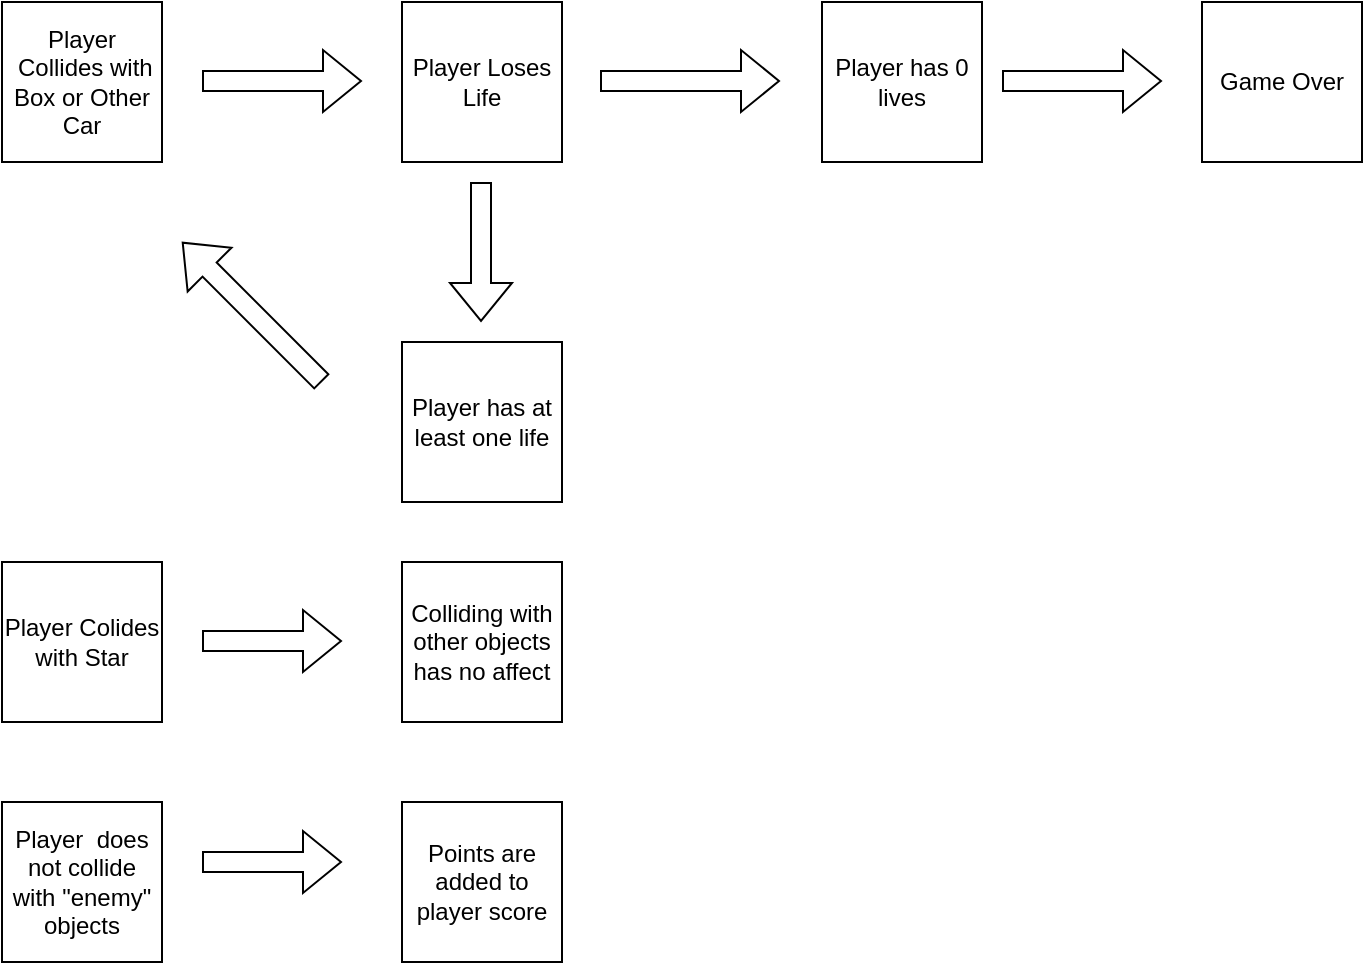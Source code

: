 <mxfile version="17.4.3" type="github">
  <diagram id="C5RBs43oDa-KdzZeNtuy" name="Page-1">
    <mxGraphModel dx="1018" dy="616" grid="1" gridSize="10" guides="1" tooltips="1" connect="1" arrows="1" fold="1" page="1" pageScale="1" pageWidth="827" pageHeight="1169" math="0" shadow="0">
      <root>
        <mxCell id="WIyWlLk6GJQsqaUBKTNV-0" />
        <mxCell id="WIyWlLk6GJQsqaUBKTNV-1" parent="WIyWlLk6GJQsqaUBKTNV-0" />
        <mxCell id="pS0d_MidvZGvaMKtaw_G-0" value="Player &amp;nbsp;Collides with Box or Other Car" style="whiteSpace=wrap;html=1;aspect=fixed;" vertex="1" parent="WIyWlLk6GJQsqaUBKTNV-1">
          <mxGeometry x="70" y="120" width="80" height="80" as="geometry" />
        </mxCell>
        <mxCell id="pS0d_MidvZGvaMKtaw_G-1" value="" style="shape=flexArrow;endArrow=classic;html=1;rounded=0;" edge="1" parent="WIyWlLk6GJQsqaUBKTNV-1">
          <mxGeometry width="50" height="50" relative="1" as="geometry">
            <mxPoint x="170" y="159.5" as="sourcePoint" />
            <mxPoint x="250" y="159.5" as="targetPoint" />
          </mxGeometry>
        </mxCell>
        <mxCell id="pS0d_MidvZGvaMKtaw_G-2" value="Player Loses Life" style="whiteSpace=wrap;html=1;aspect=fixed;" vertex="1" parent="WIyWlLk6GJQsqaUBKTNV-1">
          <mxGeometry x="270" y="120" width="80" height="80" as="geometry" />
        </mxCell>
        <mxCell id="pS0d_MidvZGvaMKtaw_G-3" value="" style="shape=flexArrow;endArrow=classic;html=1;rounded=0;" edge="1" parent="WIyWlLk6GJQsqaUBKTNV-1">
          <mxGeometry width="50" height="50" relative="1" as="geometry">
            <mxPoint x="369" y="159.5" as="sourcePoint" />
            <mxPoint x="459" y="159.5" as="targetPoint" />
          </mxGeometry>
        </mxCell>
        <mxCell id="pS0d_MidvZGvaMKtaw_G-6" value="Player has 0 lives" style="whiteSpace=wrap;html=1;aspect=fixed;" vertex="1" parent="WIyWlLk6GJQsqaUBKTNV-1">
          <mxGeometry x="480" y="120" width="80" height="80" as="geometry" />
        </mxCell>
        <mxCell id="pS0d_MidvZGvaMKtaw_G-7" value="" style="shape=flexArrow;endArrow=classic;html=1;rounded=0;" edge="1" parent="WIyWlLk6GJQsqaUBKTNV-1">
          <mxGeometry width="50" height="50" relative="1" as="geometry">
            <mxPoint x="570" y="159.5" as="sourcePoint" />
            <mxPoint x="650" y="159.5" as="targetPoint" />
          </mxGeometry>
        </mxCell>
        <mxCell id="pS0d_MidvZGvaMKtaw_G-8" value="Game Over" style="whiteSpace=wrap;html=1;aspect=fixed;" vertex="1" parent="WIyWlLk6GJQsqaUBKTNV-1">
          <mxGeometry x="670" y="120" width="80" height="80" as="geometry" />
        </mxCell>
        <mxCell id="pS0d_MidvZGvaMKtaw_G-9" value="Player has at least one life" style="whiteSpace=wrap;html=1;aspect=fixed;" vertex="1" parent="WIyWlLk6GJQsqaUBKTNV-1">
          <mxGeometry x="270" y="290" width="80" height="80" as="geometry" />
        </mxCell>
        <mxCell id="pS0d_MidvZGvaMKtaw_G-10" value="" style="shape=flexArrow;endArrow=classic;html=1;rounded=0;" edge="1" parent="WIyWlLk6GJQsqaUBKTNV-1">
          <mxGeometry width="50" height="50" relative="1" as="geometry">
            <mxPoint x="309.5" y="210" as="sourcePoint" />
            <mxPoint x="309.5" y="280" as="targetPoint" />
          </mxGeometry>
        </mxCell>
        <mxCell id="pS0d_MidvZGvaMKtaw_G-11" value="" style="shape=flexArrow;endArrow=classic;html=1;rounded=0;" edge="1" parent="WIyWlLk6GJQsqaUBKTNV-1">
          <mxGeometry width="50" height="50" relative="1" as="geometry">
            <mxPoint x="230" y="310" as="sourcePoint" />
            <mxPoint x="160" y="240" as="targetPoint" />
          </mxGeometry>
        </mxCell>
        <mxCell id="pS0d_MidvZGvaMKtaw_G-12" value="Player Colides with Star" style="whiteSpace=wrap;html=1;aspect=fixed;" vertex="1" parent="WIyWlLk6GJQsqaUBKTNV-1">
          <mxGeometry x="70" y="400" width="80" height="80" as="geometry" />
        </mxCell>
        <mxCell id="pS0d_MidvZGvaMKtaw_G-13" value="" style="shape=flexArrow;endArrow=classic;html=1;rounded=0;" edge="1" parent="WIyWlLk6GJQsqaUBKTNV-1">
          <mxGeometry width="50" height="50" relative="1" as="geometry">
            <mxPoint x="170" y="439.5" as="sourcePoint" />
            <mxPoint x="240" y="439.5" as="targetPoint" />
          </mxGeometry>
        </mxCell>
        <mxCell id="pS0d_MidvZGvaMKtaw_G-15" value="Colliding with other objects has no affect" style="whiteSpace=wrap;html=1;aspect=fixed;" vertex="1" parent="WIyWlLk6GJQsqaUBKTNV-1">
          <mxGeometry x="270" y="400" width="80" height="80" as="geometry" />
        </mxCell>
        <mxCell id="pS0d_MidvZGvaMKtaw_G-16" value="Player &amp;nbsp;does not collide with &quot;enemy&quot; objects" style="whiteSpace=wrap;html=1;aspect=fixed;" vertex="1" parent="WIyWlLk6GJQsqaUBKTNV-1">
          <mxGeometry x="70" y="520" width="80" height="80" as="geometry" />
        </mxCell>
        <mxCell id="pS0d_MidvZGvaMKtaw_G-17" value="" style="shape=flexArrow;endArrow=classic;html=1;rounded=0;" edge="1" parent="WIyWlLk6GJQsqaUBKTNV-1">
          <mxGeometry width="50" height="50" relative="1" as="geometry">
            <mxPoint x="170" y="550" as="sourcePoint" />
            <mxPoint x="240" y="550" as="targetPoint" />
          </mxGeometry>
        </mxCell>
        <mxCell id="pS0d_MidvZGvaMKtaw_G-18" value="Points are added to player score" style="whiteSpace=wrap;html=1;aspect=fixed;" vertex="1" parent="WIyWlLk6GJQsqaUBKTNV-1">
          <mxGeometry x="270" y="520" width="80" height="80" as="geometry" />
        </mxCell>
      </root>
    </mxGraphModel>
  </diagram>
</mxfile>
